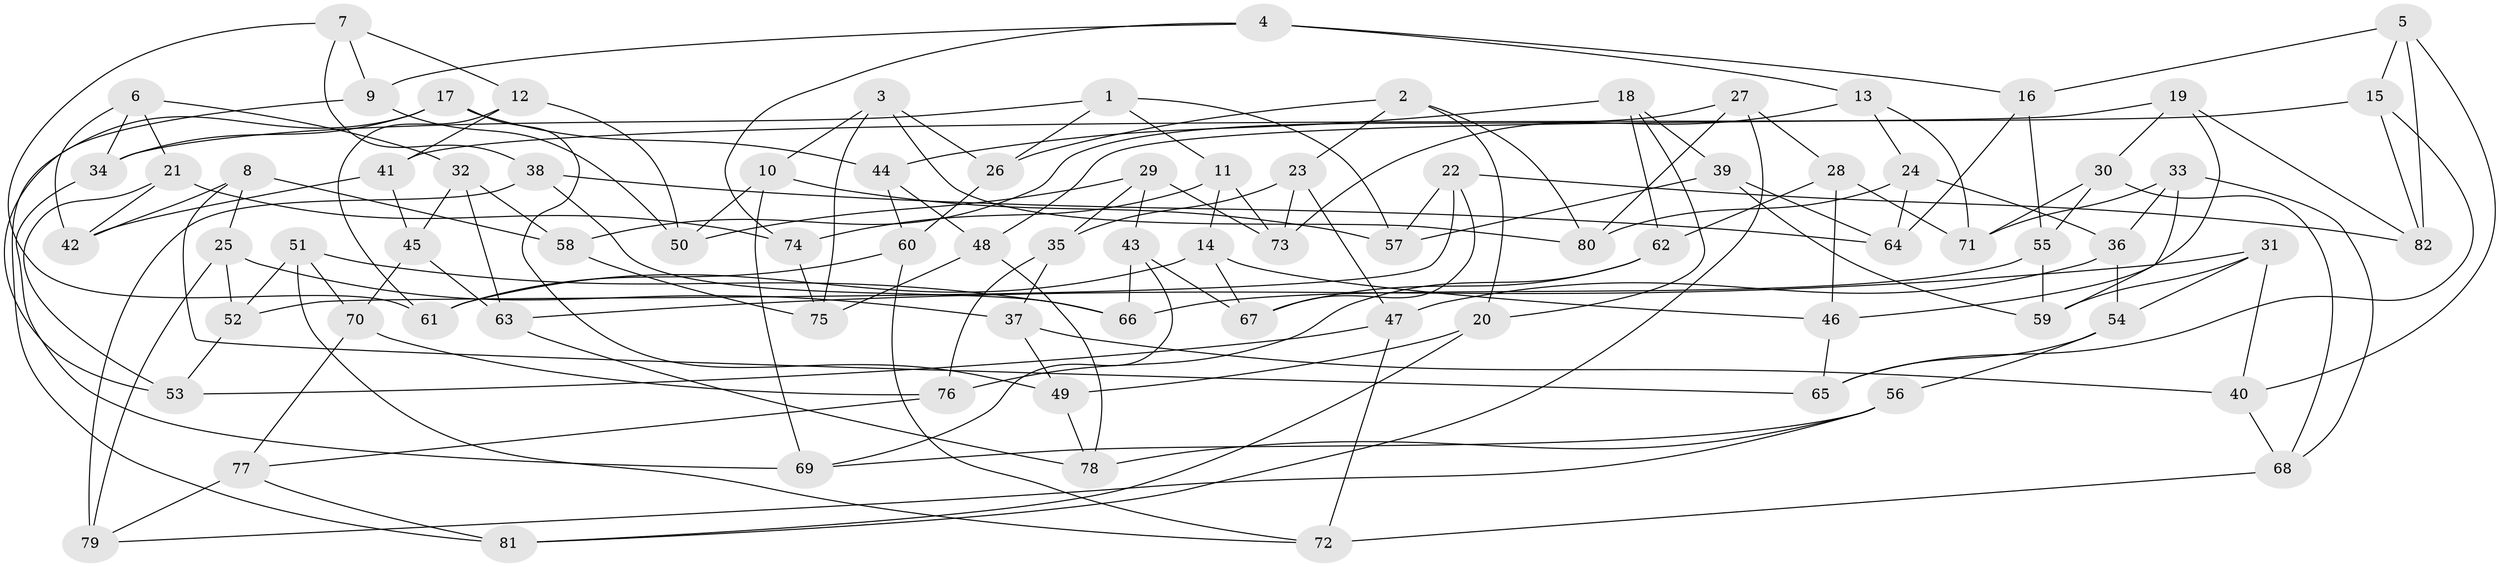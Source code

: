// Generated by graph-tools (version 1.1) at 2025/03/03/09/25 03:03:01]
// undirected, 82 vertices, 164 edges
graph export_dot {
graph [start="1"]
  node [color=gray90,style=filled];
  1;
  2;
  3;
  4;
  5;
  6;
  7;
  8;
  9;
  10;
  11;
  12;
  13;
  14;
  15;
  16;
  17;
  18;
  19;
  20;
  21;
  22;
  23;
  24;
  25;
  26;
  27;
  28;
  29;
  30;
  31;
  32;
  33;
  34;
  35;
  36;
  37;
  38;
  39;
  40;
  41;
  42;
  43;
  44;
  45;
  46;
  47;
  48;
  49;
  50;
  51;
  52;
  53;
  54;
  55;
  56;
  57;
  58;
  59;
  60;
  61;
  62;
  63;
  64;
  65;
  66;
  67;
  68;
  69;
  70;
  71;
  72;
  73;
  74;
  75;
  76;
  77;
  78;
  79;
  80;
  81;
  82;
  1 -- 34;
  1 -- 57;
  1 -- 26;
  1 -- 11;
  2 -- 20;
  2 -- 80;
  2 -- 23;
  2 -- 26;
  3 -- 10;
  3 -- 26;
  3 -- 80;
  3 -- 75;
  4 -- 9;
  4 -- 74;
  4 -- 13;
  4 -- 16;
  5 -- 40;
  5 -- 82;
  5 -- 16;
  5 -- 15;
  6 -- 32;
  6 -- 42;
  6 -- 21;
  6 -- 34;
  7 -- 12;
  7 -- 61;
  7 -- 9;
  7 -- 38;
  8 -- 42;
  8 -- 58;
  8 -- 25;
  8 -- 65;
  9 -- 53;
  9 -- 50;
  10 -- 50;
  10 -- 69;
  10 -- 57;
  11 -- 14;
  11 -- 73;
  11 -- 74;
  12 -- 41;
  12 -- 50;
  12 -- 61;
  13 -- 71;
  13 -- 73;
  13 -- 24;
  14 -- 61;
  14 -- 67;
  14 -- 46;
  15 -- 41;
  15 -- 82;
  15 -- 65;
  16 -- 55;
  16 -- 64;
  17 -- 81;
  17 -- 44;
  17 -- 34;
  17 -- 49;
  18 -- 20;
  18 -- 39;
  18 -- 44;
  18 -- 62;
  19 -- 30;
  19 -- 48;
  19 -- 46;
  19 -- 82;
  20 -- 81;
  20 -- 49;
  21 -- 74;
  21 -- 42;
  21 -- 53;
  22 -- 67;
  22 -- 52;
  22 -- 82;
  22 -- 57;
  23 -- 47;
  23 -- 73;
  23 -- 35;
  24 -- 64;
  24 -- 80;
  24 -- 36;
  25 -- 37;
  25 -- 52;
  25 -- 79;
  26 -- 60;
  27 -- 81;
  27 -- 58;
  27 -- 80;
  27 -- 28;
  28 -- 71;
  28 -- 46;
  28 -- 62;
  29 -- 50;
  29 -- 43;
  29 -- 73;
  29 -- 35;
  30 -- 68;
  30 -- 71;
  30 -- 55;
  31 -- 59;
  31 -- 63;
  31 -- 40;
  31 -- 54;
  32 -- 45;
  32 -- 63;
  32 -- 58;
  33 -- 36;
  33 -- 59;
  33 -- 71;
  33 -- 68;
  34 -- 69;
  35 -- 37;
  35 -- 76;
  36 -- 47;
  36 -- 54;
  37 -- 49;
  37 -- 40;
  38 -- 79;
  38 -- 64;
  38 -- 66;
  39 -- 59;
  39 -- 57;
  39 -- 64;
  40 -- 68;
  41 -- 45;
  41 -- 42;
  43 -- 69;
  43 -- 66;
  43 -- 67;
  44 -- 48;
  44 -- 60;
  45 -- 70;
  45 -- 63;
  46 -- 65;
  47 -- 53;
  47 -- 72;
  48 -- 78;
  48 -- 75;
  49 -- 78;
  51 -- 52;
  51 -- 66;
  51 -- 70;
  51 -- 72;
  52 -- 53;
  54 -- 56;
  54 -- 65;
  55 -- 59;
  55 -- 66;
  56 -- 78;
  56 -- 79;
  56 -- 69;
  58 -- 75;
  60 -- 61;
  60 -- 72;
  62 -- 67;
  62 -- 76;
  63 -- 78;
  68 -- 72;
  70 -- 76;
  70 -- 77;
  74 -- 75;
  76 -- 77;
  77 -- 81;
  77 -- 79;
}
